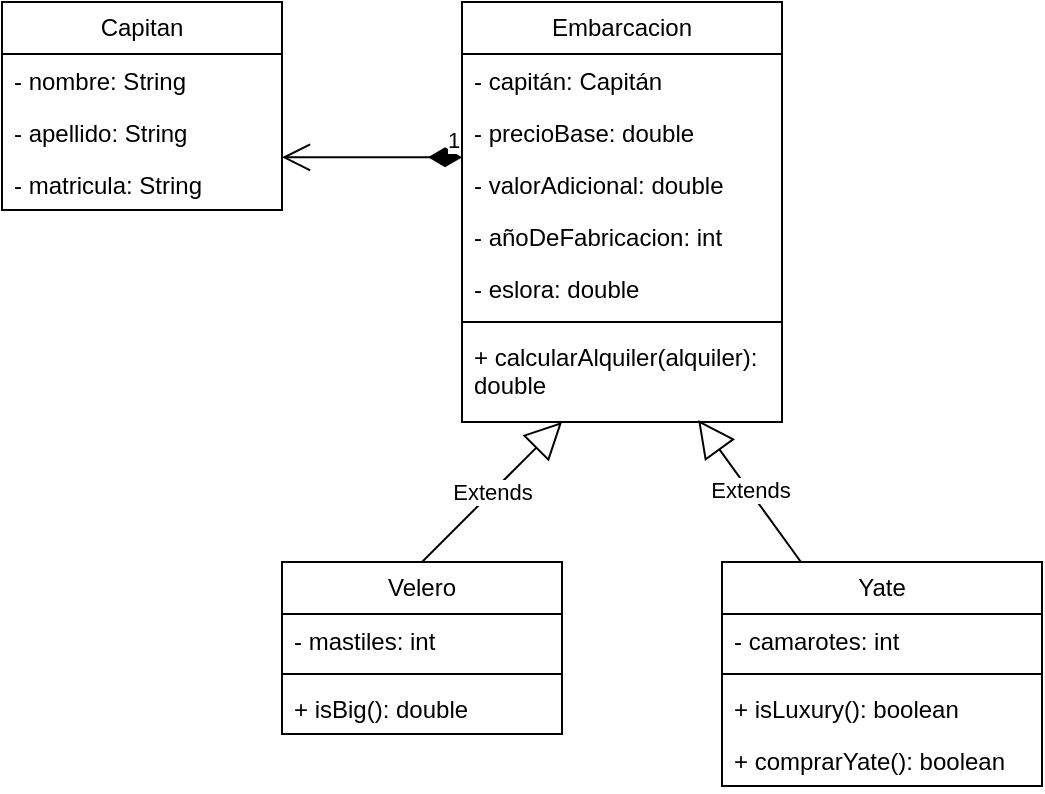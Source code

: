 <mxfile version="22.1.21" type="device">
  <diagram id="C5RBs43oDa-KdzZeNtuy" name="Page-1">
    <mxGraphModel dx="1085" dy="460" grid="1" gridSize="10" guides="1" tooltips="1" connect="1" arrows="1" fold="1" page="1" pageScale="1" pageWidth="827" pageHeight="1169" math="0" shadow="0">
      <root>
        <mxCell id="WIyWlLk6GJQsqaUBKTNV-0" />
        <mxCell id="WIyWlLk6GJQsqaUBKTNV-1" parent="WIyWlLk6GJQsqaUBKTNV-0" />
        <mxCell id="GWHu1KCrtmwZqLy9V1Ez-0" value="&lt;font style=&quot;vertical-align: inherit;&quot;&gt;&lt;font style=&quot;vertical-align: inherit;&quot;&gt;Embarcacion&lt;/font&gt;&lt;/font&gt;" style="swimlane;fontStyle=0;childLayout=stackLayout;horizontal=1;startSize=26;fillColor=none;horizontalStack=0;resizeParent=1;resizeParentMax=0;resizeLast=0;collapsible=1;marginBottom=0;whiteSpace=wrap;html=1;" vertex="1" parent="WIyWlLk6GJQsqaUBKTNV-1">
          <mxGeometry x="310" y="80" width="160" height="210" as="geometry" />
        </mxCell>
        <mxCell id="GWHu1KCrtmwZqLy9V1Ez-1" value="&lt;font style=&quot;vertical-align: inherit;&quot;&gt;&lt;font style=&quot;vertical-align: inherit;&quot;&gt;&lt;font style=&quot;vertical-align: inherit;&quot;&gt;&lt;font style=&quot;vertical-align: inherit;&quot;&gt;&lt;font style=&quot;vertical-align: inherit;&quot;&gt;&lt;font style=&quot;vertical-align: inherit;&quot;&gt;&lt;font style=&quot;vertical-align: inherit;&quot;&gt;&lt;font style=&quot;vertical-align: inherit;&quot;&gt;- capitán: Capitán&lt;/font&gt;&lt;/font&gt;&lt;/font&gt;&lt;/font&gt;&lt;/font&gt;&lt;/font&gt;&lt;/font&gt;&lt;/font&gt;" style="text;strokeColor=none;fillColor=none;align=left;verticalAlign=top;spacingLeft=4;spacingRight=4;overflow=hidden;rotatable=0;points=[[0,0.5],[1,0.5]];portConstraint=eastwest;whiteSpace=wrap;html=1;" vertex="1" parent="GWHu1KCrtmwZqLy9V1Ez-0">
          <mxGeometry y="26" width="160" height="26" as="geometry" />
        </mxCell>
        <mxCell id="GWHu1KCrtmwZqLy9V1Ez-2" value="&lt;font style=&quot;vertical-align: inherit;&quot;&gt;&lt;font style=&quot;vertical-align: inherit;&quot;&gt;&lt;font style=&quot;vertical-align: inherit;&quot;&gt;&lt;font style=&quot;vertical-align: inherit;&quot;&gt;- precioBase: double&lt;/font&gt;&lt;/font&gt;&lt;/font&gt;&lt;/font&gt;" style="text;strokeColor=none;fillColor=none;align=left;verticalAlign=top;spacingLeft=4;spacingRight=4;overflow=hidden;rotatable=0;points=[[0,0.5],[1,0.5]];portConstraint=eastwest;whiteSpace=wrap;html=1;" vertex="1" parent="GWHu1KCrtmwZqLy9V1Ez-0">
          <mxGeometry y="52" width="160" height="26" as="geometry" />
        </mxCell>
        <mxCell id="GWHu1KCrtmwZqLy9V1Ez-10" value="&lt;font style=&quot;vertical-align: inherit;&quot;&gt;&lt;font style=&quot;vertical-align: inherit;&quot;&gt;&lt;font style=&quot;vertical-align: inherit;&quot;&gt;&lt;font style=&quot;vertical-align: inherit;&quot;&gt;&lt;font style=&quot;vertical-align: inherit;&quot;&gt;&lt;font style=&quot;vertical-align: inherit;&quot;&gt;&lt;font style=&quot;vertical-align: inherit;&quot;&gt;&lt;font style=&quot;vertical-align: inherit;&quot;&gt;&lt;font style=&quot;vertical-align: inherit;&quot;&gt;&lt;font style=&quot;vertical-align: inherit;&quot;&gt;&lt;font style=&quot;vertical-align: inherit;&quot;&gt;&lt;font style=&quot;vertical-align: inherit;&quot;&gt;- valorAdicional: double&lt;/font&gt;&lt;/font&gt;&lt;/font&gt;&lt;/font&gt;&lt;/font&gt;&lt;/font&gt;&lt;/font&gt;&lt;/font&gt;&lt;/font&gt;&lt;/font&gt;&lt;/font&gt;&lt;/font&gt;" style="text;strokeColor=none;fillColor=none;align=left;verticalAlign=top;spacingLeft=4;spacingRight=4;overflow=hidden;rotatable=0;points=[[0,0.5],[1,0.5]];portConstraint=eastwest;whiteSpace=wrap;html=1;" vertex="1" parent="GWHu1KCrtmwZqLy9V1Ez-0">
          <mxGeometry y="78" width="160" height="26" as="geometry" />
        </mxCell>
        <mxCell id="GWHu1KCrtmwZqLy9V1Ez-11" value="&lt;font style=&quot;vertical-align: inherit;&quot;&gt;&lt;font style=&quot;vertical-align: inherit;&quot;&gt;&lt;font style=&quot;vertical-align: inherit;&quot;&gt;&lt;font style=&quot;vertical-align: inherit;&quot;&gt;&lt;font style=&quot;vertical-align: inherit;&quot;&gt;&lt;font style=&quot;vertical-align: inherit;&quot;&gt;&lt;font style=&quot;vertical-align: inherit;&quot;&gt;&lt;font style=&quot;vertical-align: inherit;&quot;&gt;- añoDeFabricacion: int&amp;nbsp;&lt;/font&gt;&lt;/font&gt;&lt;/font&gt;&lt;/font&gt;&lt;/font&gt;&lt;/font&gt;&lt;/font&gt;&lt;/font&gt;" style="text;strokeColor=none;fillColor=none;align=left;verticalAlign=top;spacingLeft=4;spacingRight=4;overflow=hidden;rotatable=0;points=[[0,0.5],[1,0.5]];portConstraint=eastwest;whiteSpace=wrap;html=1;" vertex="1" parent="GWHu1KCrtmwZqLy9V1Ez-0">
          <mxGeometry y="104" width="160" height="26" as="geometry" />
        </mxCell>
        <mxCell id="GWHu1KCrtmwZqLy9V1Ez-12" value="&lt;font style=&quot;vertical-align: inherit;&quot;&gt;&lt;font style=&quot;vertical-align: inherit;&quot;&gt;&lt;font style=&quot;vertical-align: inherit;&quot;&gt;&lt;font style=&quot;vertical-align: inherit;&quot;&gt;- eslora: double&lt;/font&gt;&lt;/font&gt;&lt;/font&gt;&lt;/font&gt;" style="text;strokeColor=none;fillColor=none;align=left;verticalAlign=top;spacingLeft=4;spacingRight=4;overflow=hidden;rotatable=0;points=[[0,0.5],[1,0.5]];portConstraint=eastwest;whiteSpace=wrap;html=1;" vertex="1" parent="GWHu1KCrtmwZqLy9V1Ez-0">
          <mxGeometry y="130" width="160" height="26" as="geometry" />
        </mxCell>
        <mxCell id="GWHu1KCrtmwZqLy9V1Ez-27" value="" style="line;strokeWidth=1;fillColor=none;align=left;verticalAlign=middle;spacingTop=-1;spacingLeft=3;spacingRight=3;rotatable=0;labelPosition=right;points=[];portConstraint=eastwest;strokeColor=inherit;" vertex="1" parent="GWHu1KCrtmwZqLy9V1Ez-0">
          <mxGeometry y="156" width="160" height="8" as="geometry" />
        </mxCell>
        <mxCell id="GWHu1KCrtmwZqLy9V1Ez-26" value="+ calcularAlquiler(alquiler): double&amp;nbsp;" style="text;strokeColor=none;fillColor=none;align=left;verticalAlign=top;spacingLeft=4;spacingRight=4;overflow=hidden;rotatable=0;points=[[0,0.5],[1,0.5]];portConstraint=eastwest;whiteSpace=wrap;html=1;" vertex="1" parent="GWHu1KCrtmwZqLy9V1Ez-0">
          <mxGeometry y="164" width="160" height="46" as="geometry" />
        </mxCell>
        <mxCell id="GWHu1KCrtmwZqLy9V1Ez-6" value="&lt;font style=&quot;vertical-align: inherit;&quot;&gt;&lt;font style=&quot;vertical-align: inherit;&quot;&gt;Capitan&lt;/font&gt;&lt;/font&gt;" style="swimlane;fontStyle=0;childLayout=stackLayout;horizontal=1;startSize=26;fillColor=none;horizontalStack=0;resizeParent=1;resizeParentMax=0;resizeLast=0;collapsible=1;marginBottom=0;whiteSpace=wrap;html=1;" vertex="1" parent="WIyWlLk6GJQsqaUBKTNV-1">
          <mxGeometry x="80" y="80" width="140" height="104" as="geometry" />
        </mxCell>
        <mxCell id="GWHu1KCrtmwZqLy9V1Ez-7" value="&lt;font style=&quot;vertical-align: inherit;&quot;&gt;&lt;font style=&quot;vertical-align: inherit;&quot;&gt;- nombre: String&lt;/font&gt;&lt;/font&gt;" style="text;strokeColor=none;fillColor=none;align=left;verticalAlign=top;spacingLeft=4;spacingRight=4;overflow=hidden;rotatable=0;points=[[0,0.5],[1,0.5]];portConstraint=eastwest;whiteSpace=wrap;html=1;" vertex="1" parent="GWHu1KCrtmwZqLy9V1Ez-6">
          <mxGeometry y="26" width="140" height="26" as="geometry" />
        </mxCell>
        <mxCell id="GWHu1KCrtmwZqLy9V1Ez-8" value="&lt;font style=&quot;vertical-align: inherit;&quot;&gt;&lt;font style=&quot;vertical-align: inherit;&quot;&gt;- apellido: String&lt;/font&gt;&lt;/font&gt;" style="text;strokeColor=none;fillColor=none;align=left;verticalAlign=top;spacingLeft=4;spacingRight=4;overflow=hidden;rotatable=0;points=[[0,0.5],[1,0.5]];portConstraint=eastwest;whiteSpace=wrap;html=1;" vertex="1" parent="GWHu1KCrtmwZqLy9V1Ez-6">
          <mxGeometry y="52" width="140" height="26" as="geometry" />
        </mxCell>
        <mxCell id="GWHu1KCrtmwZqLy9V1Ez-9" value="&lt;font style=&quot;vertical-align: inherit;&quot;&gt;&lt;font style=&quot;vertical-align: inherit;&quot;&gt;- matricula: String&lt;/font&gt;&lt;/font&gt;" style="text;strokeColor=none;fillColor=none;align=left;verticalAlign=top;spacingLeft=4;spacingRight=4;overflow=hidden;rotatable=0;points=[[0,0.5],[1,0.5]];portConstraint=eastwest;whiteSpace=wrap;html=1;" vertex="1" parent="GWHu1KCrtmwZqLy9V1Ez-6">
          <mxGeometry y="78" width="140" height="26" as="geometry" />
        </mxCell>
        <mxCell id="GWHu1KCrtmwZqLy9V1Ez-14" value="&lt;font style=&quot;vertical-align: inherit;&quot;&gt;&lt;font style=&quot;vertical-align: inherit;&quot;&gt;Velero&lt;/font&gt;&lt;/font&gt;" style="swimlane;fontStyle=0;childLayout=stackLayout;horizontal=1;startSize=26;fillColor=none;horizontalStack=0;resizeParent=1;resizeParentMax=0;resizeLast=0;collapsible=1;marginBottom=0;whiteSpace=wrap;html=1;" vertex="1" parent="WIyWlLk6GJQsqaUBKTNV-1">
          <mxGeometry x="220" y="360" width="140" height="86" as="geometry" />
        </mxCell>
        <mxCell id="GWHu1KCrtmwZqLy9V1Ez-15" value="&lt;font style=&quot;vertical-align: inherit;&quot;&gt;&lt;font style=&quot;vertical-align: inherit;&quot;&gt;- mastiles: int&lt;/font&gt;&lt;/font&gt;" style="text;strokeColor=none;fillColor=none;align=left;verticalAlign=top;spacingLeft=4;spacingRight=4;overflow=hidden;rotatable=0;points=[[0,0.5],[1,0.5]];portConstraint=eastwest;whiteSpace=wrap;html=1;" vertex="1" parent="GWHu1KCrtmwZqLy9V1Ez-14">
          <mxGeometry y="26" width="140" height="26" as="geometry" />
        </mxCell>
        <mxCell id="GWHu1KCrtmwZqLy9V1Ez-31" value="" style="line;strokeWidth=1;fillColor=none;align=left;verticalAlign=middle;spacingTop=-1;spacingLeft=3;spacingRight=3;rotatable=0;labelPosition=right;points=[];portConstraint=eastwest;strokeColor=inherit;" vertex="1" parent="GWHu1KCrtmwZqLy9V1Ez-14">
          <mxGeometry y="52" width="140" height="8" as="geometry" />
        </mxCell>
        <mxCell id="GWHu1KCrtmwZqLy9V1Ez-28" value="+ isBig(): double" style="text;strokeColor=none;fillColor=none;align=left;verticalAlign=top;spacingLeft=4;spacingRight=4;overflow=hidden;rotatable=0;points=[[0,0.5],[1,0.5]];portConstraint=eastwest;whiteSpace=wrap;html=1;" vertex="1" parent="GWHu1KCrtmwZqLy9V1Ez-14">
          <mxGeometry y="60" width="140" height="26" as="geometry" />
        </mxCell>
        <mxCell id="GWHu1KCrtmwZqLy9V1Ez-18" value="&lt;font style=&quot;vertical-align: inherit;&quot;&gt;&lt;font style=&quot;vertical-align: inherit;&quot;&gt;Yate&lt;/font&gt;&lt;/font&gt;" style="swimlane;fontStyle=0;childLayout=stackLayout;horizontal=1;startSize=26;fillColor=none;horizontalStack=0;resizeParent=1;resizeParentMax=0;resizeLast=0;collapsible=1;marginBottom=0;whiteSpace=wrap;html=1;" vertex="1" parent="WIyWlLk6GJQsqaUBKTNV-1">
          <mxGeometry x="440" y="360" width="160" height="112" as="geometry" />
        </mxCell>
        <mxCell id="GWHu1KCrtmwZqLy9V1Ez-19" value="&lt;font style=&quot;vertical-align: inherit;&quot;&gt;&lt;font style=&quot;vertical-align: inherit;&quot;&gt;&lt;font style=&quot;vertical-align: inherit;&quot;&gt;&lt;font style=&quot;vertical-align: inherit;&quot;&gt;&lt;font style=&quot;vertical-align: inherit;&quot;&gt;&lt;font style=&quot;vertical-align: inherit;&quot;&gt;&lt;font style=&quot;vertical-align: inherit;&quot;&gt;&lt;font style=&quot;vertical-align: inherit;&quot;&gt;- camarotes: int&lt;/font&gt;&lt;/font&gt;&lt;/font&gt;&lt;/font&gt;&lt;/font&gt;&lt;/font&gt;&lt;/font&gt;&lt;/font&gt;" style="text;strokeColor=none;fillColor=none;align=left;verticalAlign=top;spacingLeft=4;spacingRight=4;overflow=hidden;rotatable=0;points=[[0,0.5],[1,0.5]];portConstraint=eastwest;whiteSpace=wrap;html=1;" vertex="1" parent="GWHu1KCrtmwZqLy9V1Ez-18">
          <mxGeometry y="26" width="160" height="26" as="geometry" />
        </mxCell>
        <mxCell id="GWHu1KCrtmwZqLy9V1Ez-32" value="" style="line;strokeWidth=1;fillColor=none;align=left;verticalAlign=middle;spacingTop=-1;spacingLeft=3;spacingRight=3;rotatable=0;labelPosition=right;points=[];portConstraint=eastwest;strokeColor=inherit;" vertex="1" parent="GWHu1KCrtmwZqLy9V1Ez-18">
          <mxGeometry y="52" width="160" height="8" as="geometry" />
        </mxCell>
        <mxCell id="GWHu1KCrtmwZqLy9V1Ez-29" value="+ isLuxury(): boolean" style="text;strokeColor=none;fillColor=none;align=left;verticalAlign=top;spacingLeft=4;spacingRight=4;overflow=hidden;rotatable=0;points=[[0,0.5],[1,0.5]];portConstraint=eastwest;whiteSpace=wrap;html=1;" vertex="1" parent="GWHu1KCrtmwZqLy9V1Ez-18">
          <mxGeometry y="60" width="160" height="26" as="geometry" />
        </mxCell>
        <mxCell id="GWHu1KCrtmwZqLy9V1Ez-30" value="+ comprarYate(): boolean" style="text;strokeColor=none;fillColor=none;align=left;verticalAlign=top;spacingLeft=4;spacingRight=4;overflow=hidden;rotatable=0;points=[[0,0.5],[1,0.5]];portConstraint=eastwest;whiteSpace=wrap;html=1;" vertex="1" parent="GWHu1KCrtmwZqLy9V1Ez-18">
          <mxGeometry y="86" width="160" height="26" as="geometry" />
        </mxCell>
        <mxCell id="GWHu1KCrtmwZqLy9V1Ez-22" value="Extends" style="endArrow=block;endSize=16;endFill=0;html=1;rounded=0;exitX=0.5;exitY=0;exitDx=0;exitDy=0;" edge="1" parent="WIyWlLk6GJQsqaUBKTNV-1" source="GWHu1KCrtmwZqLy9V1Ez-14">
          <mxGeometry width="160" relative="1" as="geometry">
            <mxPoint x="200" y="240" as="sourcePoint" />
            <mxPoint x="360" y="290" as="targetPoint" />
          </mxGeometry>
        </mxCell>
        <mxCell id="GWHu1KCrtmwZqLy9V1Ez-23" value="Extends" style="endArrow=block;endSize=16;endFill=0;html=1;rounded=0;entryX=0.738;entryY=0.978;entryDx=0;entryDy=0;entryPerimeter=0;" edge="1" parent="WIyWlLk6GJQsqaUBKTNV-1" source="GWHu1KCrtmwZqLy9V1Ez-18" target="GWHu1KCrtmwZqLy9V1Ez-26">
          <mxGeometry width="160" relative="1" as="geometry">
            <mxPoint x="360" y="251.67" as="sourcePoint" />
            <mxPoint x="440" y="300" as="targetPoint" />
          </mxGeometry>
        </mxCell>
        <mxCell id="GWHu1KCrtmwZqLy9V1Ez-25" value="1" style="endArrow=open;html=1;endSize=12;startArrow=diamondThin;startSize=14;startFill=1;edgeStyle=orthogonalEdgeStyle;align=left;verticalAlign=bottom;rounded=0;" edge="1" parent="WIyWlLk6GJQsqaUBKTNV-1">
          <mxGeometry x="-0.8" relative="1" as="geometry">
            <mxPoint x="310" y="157.67" as="sourcePoint" />
            <mxPoint x="220" y="157.67" as="targetPoint" />
            <mxPoint as="offset" />
          </mxGeometry>
        </mxCell>
      </root>
    </mxGraphModel>
  </diagram>
</mxfile>
